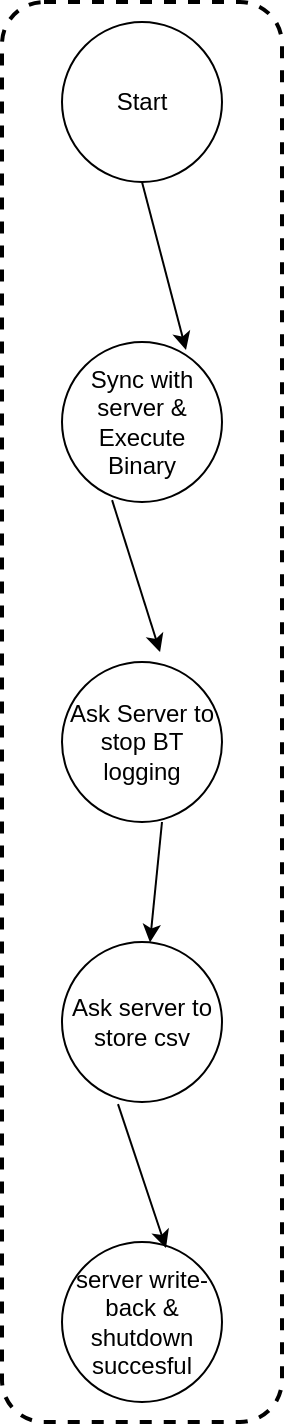 <mxfile version="22.1.16" type="github">
  <diagram name="Page-1" id="iJrtoi_mMbITnx3xQ07f">
    <mxGraphModel dx="1362" dy="793" grid="1" gridSize="10" guides="1" tooltips="1" connect="1" arrows="1" fold="1" page="1" pageScale="1" pageWidth="850" pageHeight="1100" math="0" shadow="0">
      <root>
        <mxCell id="0" />
        <mxCell id="1" parent="0" />
        <mxCell id="PyQaD-jkkVgFRWBNWxvS-1" value="Start" style="ellipse;whiteSpace=wrap;html=1;aspect=fixed;" vertex="1" parent="1">
          <mxGeometry x="390" y="30" width="80" height="80" as="geometry" />
        </mxCell>
        <mxCell id="PyQaD-jkkVgFRWBNWxvS-3" value="Sync with server &amp;amp;&lt;br&gt;Execute Binary" style="ellipse;whiteSpace=wrap;html=1;aspect=fixed;" vertex="1" parent="1">
          <mxGeometry x="390" y="190" width="80" height="80" as="geometry" />
        </mxCell>
        <mxCell id="PyQaD-jkkVgFRWBNWxvS-4" value="Ask Server to stop BT logging" style="ellipse;whiteSpace=wrap;html=1;aspect=fixed;" vertex="1" parent="1">
          <mxGeometry x="390" y="350" width="80" height="80" as="geometry" />
        </mxCell>
        <mxCell id="PyQaD-jkkVgFRWBNWxvS-5" value="Ask server to store csv" style="ellipse;whiteSpace=wrap;html=1;aspect=fixed;" vertex="1" parent="1">
          <mxGeometry x="390" y="490" width="80" height="80" as="geometry" />
        </mxCell>
        <mxCell id="PyQaD-jkkVgFRWBNWxvS-6" value="server write-back &amp;amp; shutdown succesful" style="ellipse;whiteSpace=wrap;html=1;aspect=fixed;" vertex="1" parent="1">
          <mxGeometry x="390" y="640" width="80" height="80" as="geometry" />
        </mxCell>
        <mxCell id="PyQaD-jkkVgFRWBNWxvS-9" value="" style="endArrow=classic;html=1;rounded=0;exitX=0.5;exitY=1;exitDx=0;exitDy=0;entryX=0.775;entryY=0.05;entryDx=0;entryDy=0;entryPerimeter=0;" edge="1" parent="1" source="PyQaD-jkkVgFRWBNWxvS-1" target="PyQaD-jkkVgFRWBNWxvS-3">
          <mxGeometry width="50" height="50" relative="1" as="geometry">
            <mxPoint x="550" y="90" as="sourcePoint" />
            <mxPoint x="470" y="340" as="targetPoint" />
          </mxGeometry>
        </mxCell>
        <mxCell id="PyQaD-jkkVgFRWBNWxvS-10" value="" style="endArrow=classic;html=1;rounded=0;exitX=0.313;exitY=0.988;exitDx=0;exitDy=0;exitPerimeter=0;entryX=0.613;entryY=-0.062;entryDx=0;entryDy=0;entryPerimeter=0;" edge="1" parent="1" source="PyQaD-jkkVgFRWBNWxvS-3" target="PyQaD-jkkVgFRWBNWxvS-4">
          <mxGeometry width="50" height="50" relative="1" as="geometry">
            <mxPoint x="410" y="440" as="sourcePoint" />
            <mxPoint x="480" y="330" as="targetPoint" />
          </mxGeometry>
        </mxCell>
        <mxCell id="PyQaD-jkkVgFRWBNWxvS-11" value="" style="endArrow=classic;html=1;rounded=0;" edge="1" parent="1" target="PyQaD-jkkVgFRWBNWxvS-5">
          <mxGeometry width="50" height="50" relative="1" as="geometry">
            <mxPoint x="440" y="430" as="sourcePoint" />
            <mxPoint x="470" y="400" as="targetPoint" />
          </mxGeometry>
        </mxCell>
        <mxCell id="PyQaD-jkkVgFRWBNWxvS-12" value="" style="endArrow=classic;html=1;rounded=0;exitX=0.35;exitY=1.013;exitDx=0;exitDy=0;exitPerimeter=0;entryX=0.65;entryY=0.038;entryDx=0;entryDy=0;entryPerimeter=0;" edge="1" parent="1" source="PyQaD-jkkVgFRWBNWxvS-5" target="PyQaD-jkkVgFRWBNWxvS-6">
          <mxGeometry width="50" height="50" relative="1" as="geometry">
            <mxPoint x="430" y="460" as="sourcePoint" />
            <mxPoint x="480" y="410" as="targetPoint" />
          </mxGeometry>
        </mxCell>
        <mxCell id="PyQaD-jkkVgFRWBNWxvS-13" value="" style="whiteSpace=wrap;html=1;fillColor=none;imageAspect=0;connectable=1;resizeWidth=1;resizeHeight=1;autosize=1;rounded=1;strokeWidth=2;dashed=1;" vertex="1" parent="1">
          <mxGeometry x="360" y="20" width="140" height="710" as="geometry" />
        </mxCell>
      </root>
    </mxGraphModel>
  </diagram>
</mxfile>
